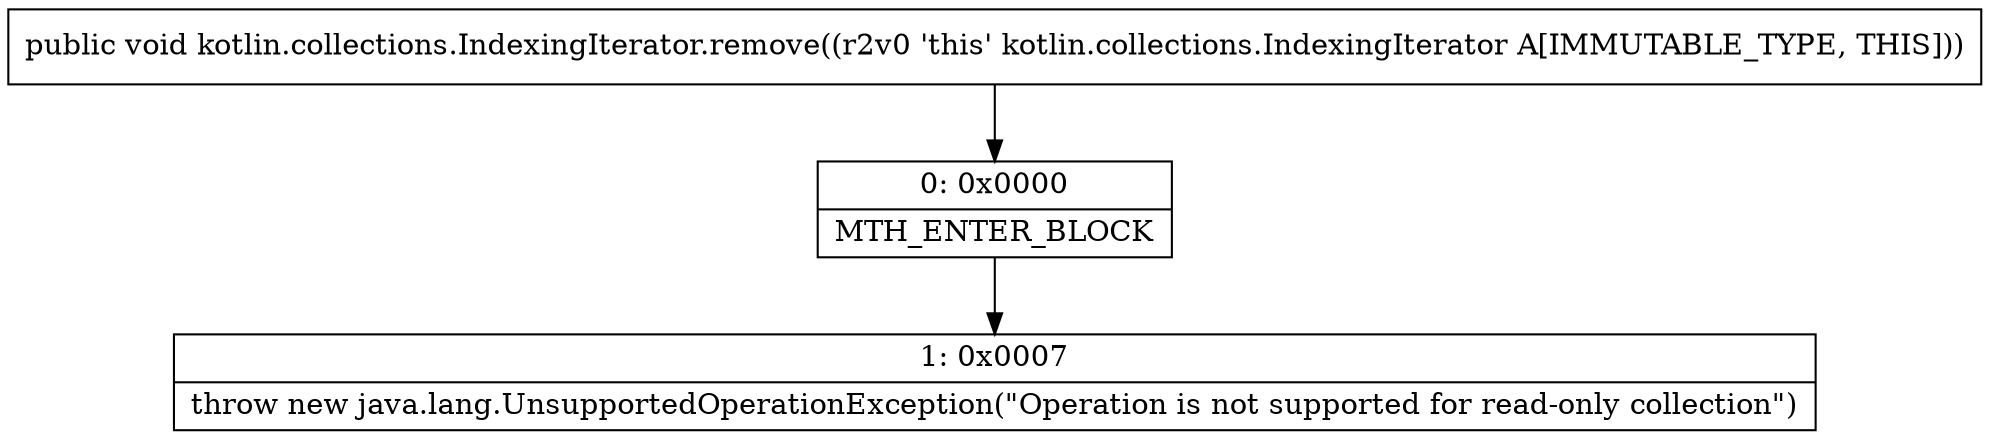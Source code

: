 digraph "CFG forkotlin.collections.IndexingIterator.remove()V" {
Node_0 [shape=record,label="{0\:\ 0x0000|MTH_ENTER_BLOCK\l}"];
Node_1 [shape=record,label="{1\:\ 0x0007|throw new java.lang.UnsupportedOperationException(\"Operation is not supported for read\-only collection\")\l}"];
MethodNode[shape=record,label="{public void kotlin.collections.IndexingIterator.remove((r2v0 'this' kotlin.collections.IndexingIterator A[IMMUTABLE_TYPE, THIS])) }"];
MethodNode -> Node_0;
Node_0 -> Node_1;
}

